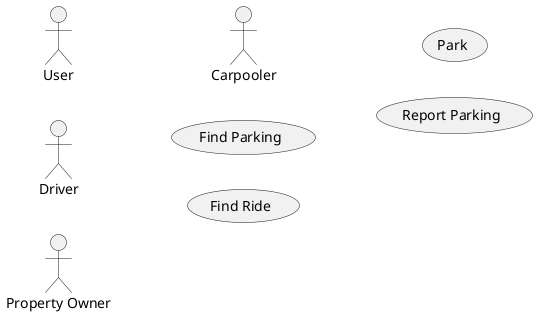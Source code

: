 @startuml

left to right direction

actor "User"
actor "Driver"
actor "Property Owner"
actor "Carpooler"

usecase "Find Parking"
usecase "Find Ride"

usecase "Park"
usecase "Report Parking"

@enduml
